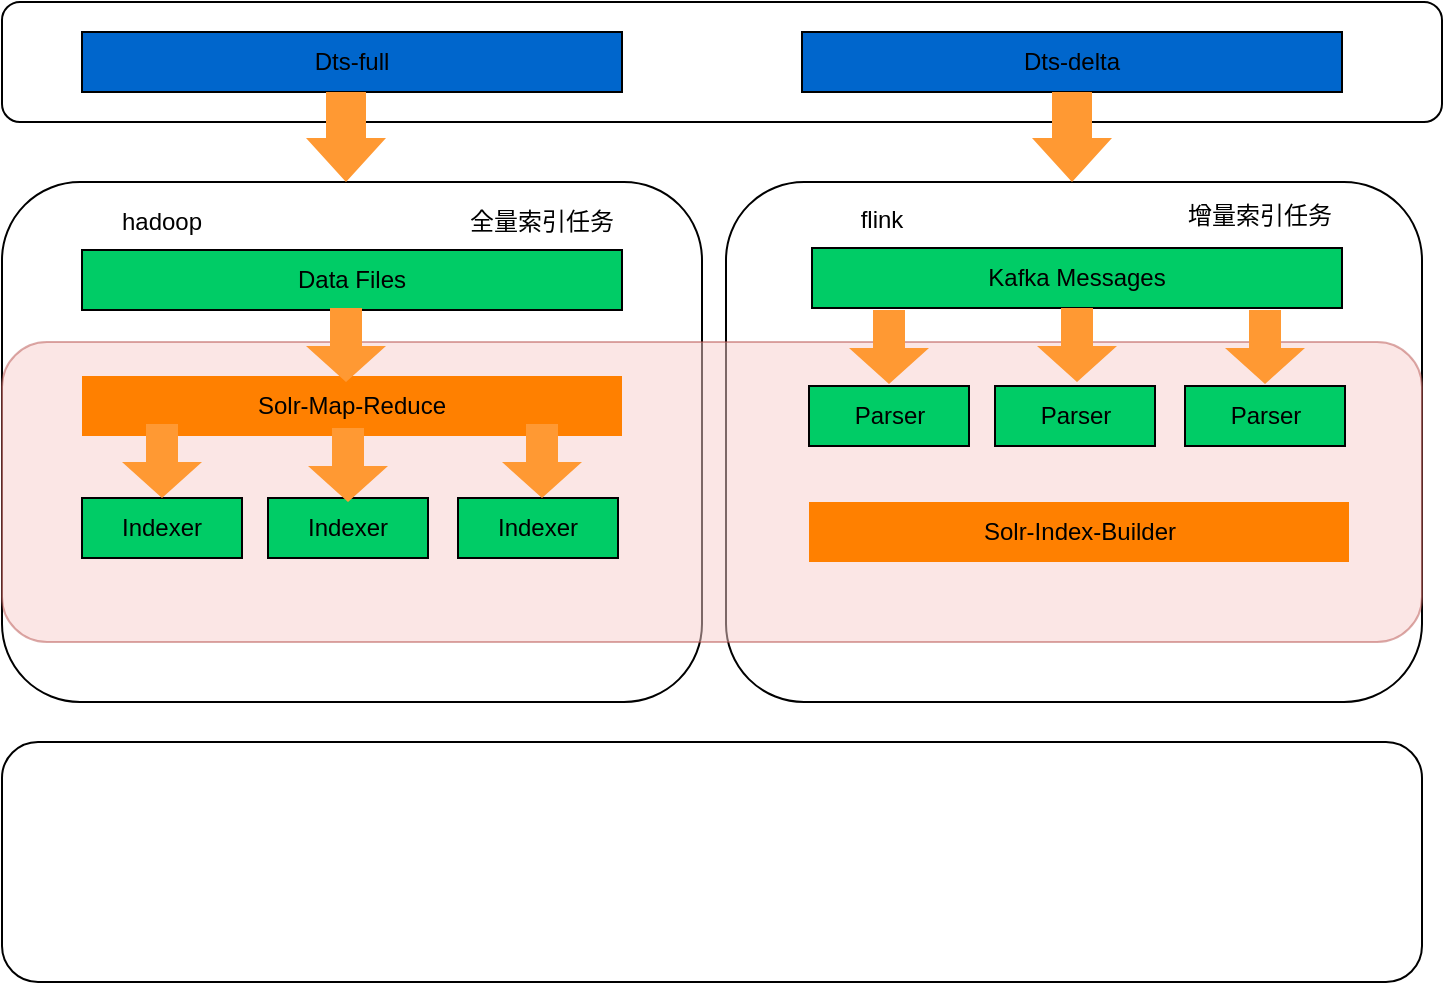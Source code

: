 <mxfile version="13.7.5" type="github">
  <diagram id="LUMRh5OlZpuZEt3NDZdp" name="Page-1">
    <mxGraphModel dx="1426" dy="803" grid="1" gridSize="10" guides="1" tooltips="1" connect="1" arrows="1" fold="1" page="1" pageScale="1" pageWidth="827" pageHeight="1169" math="0" shadow="0">
      <root>
        <mxCell id="0" />
        <mxCell id="1" parent="0" />
        <mxCell id="xKzn0QDxyfaIzEWa7lP7-2" value="" style="rounded=1;whiteSpace=wrap;html=1;" parent="1" vertex="1">
          <mxGeometry x="50" y="270" width="720" height="60" as="geometry" />
        </mxCell>
        <mxCell id="xKzn0QDxyfaIzEWa7lP7-3" value="Dts-full" style="rounded=0;whiteSpace=wrap;html=1;fillColor=#0066CC;" parent="1" vertex="1">
          <mxGeometry x="90" y="285" width="270" height="30" as="geometry" />
        </mxCell>
        <mxCell id="xKzn0QDxyfaIzEWa7lP7-4" value="Dts-delta" style="rounded=0;whiteSpace=wrap;html=1;fillColor=#0066CC;" parent="1" vertex="1">
          <mxGeometry x="450" y="285" width="270" height="30" as="geometry" />
        </mxCell>
        <mxCell id="xKzn0QDxyfaIzEWa7lP7-7" value="" style="rounded=1;whiteSpace=wrap;html=1;" parent="1" vertex="1">
          <mxGeometry x="50" y="360" width="350" height="260" as="geometry" />
        </mxCell>
        <mxCell id="xKzn0QDxyfaIzEWa7lP7-9" value="" style="rounded=1;whiteSpace=wrap;html=1;" parent="1" vertex="1">
          <mxGeometry x="50" y="640" width="710" height="120" as="geometry" />
        </mxCell>
        <mxCell id="xKzn0QDxyfaIzEWa7lP7-11" value="" style="html=1;shadow=0;dashed=0;align=center;verticalAlign=middle;shape=mxgraph.arrows2.arrow;dy=0.5;dx=22;direction=south;notch=0;fillColor=#FF9933;strokeColor=none;" parent="1" vertex="1">
          <mxGeometry x="202" y="315" width="40" height="45" as="geometry" />
        </mxCell>
        <mxCell id="xKzn0QDxyfaIzEWa7lP7-8" value="" style="rounded=1;whiteSpace=wrap;html=1;" parent="1" vertex="1">
          <mxGeometry x="412" y="360" width="348" height="260" as="geometry" />
        </mxCell>
        <mxCell id="xKzn0QDxyfaIzEWa7lP7-14" value="" style="rounded=1;whiteSpace=wrap;html=1;strokeColor=#b85450;fillColor=#f8cecc;opacity=50;" parent="1" vertex="1">
          <mxGeometry x="50" y="440" width="710" height="150" as="geometry" />
        </mxCell>
        <mxCell id="xKzn0QDxyfaIzEWa7lP7-16" value="Data Files" style="rounded=0;whiteSpace=wrap;html=1;fillColor=#00CC66;" parent="1" vertex="1">
          <mxGeometry x="90" y="394" width="270" height="30" as="geometry" />
        </mxCell>
        <mxCell id="xKzn0QDxyfaIzEWa7lP7-17" value="Kafka Messages" style="rounded=0;whiteSpace=wrap;html=1;fillColor=#00CC66;" parent="1" vertex="1">
          <mxGeometry x="455" y="393" width="265" height="30" as="geometry" />
        </mxCell>
        <mxCell id="f2b8wQUxbWhwlR0vjk2G-1" value="hadoop" style="rounded=0;whiteSpace=wrap;html=1;strokeColor=none;fillColor=#FFFFFF;" vertex="1" parent="1">
          <mxGeometry x="70" y="370" width="120" height="20" as="geometry" />
        </mxCell>
        <mxCell id="f2b8wQUxbWhwlR0vjk2G-2" value="全量索引任务&lt;span style=&quot;color: rgba(0 , 0 , 0 , 0) ; font-family: monospace ; font-size: 0px&quot;&gt;%3CmxGraphModel%3E%3Croot%3E%3CmxCell%20id%3D%220%22%2F%3E%3CmxCell%20id%3D%221%22%20parent%3D%220%22%2F%3E%3CmxCell%20id%3D%222%22%20value%3D%22hadoop%22%20style%3D%22rounded%3D0%3BwhiteSpace%3Dwrap%3Bhtml%3D1%3BfillColor%3D%2300CC66%3B%22%20vertex%3D%221%22%20parent%3D%221%22%3E%3CmxGeometry%20x%3D%2270%22%20y%3D%22370%22%20width%3D%22120%22%20height%3D%2220%22%20as%3D%22geometry%22%2F%3E%3C%2FmxCell%3E%3C%2Froot%3E%3C%2FmxGraphModel%3E&lt;/span&gt;" style="rounded=0;whiteSpace=wrap;html=1;fillColor=#FFFFFF;strokeColor=none;" vertex="1" parent="1">
          <mxGeometry x="260" y="370" width="120" height="20" as="geometry" />
        </mxCell>
        <mxCell id="f2b8wQUxbWhwlR0vjk2G-3" value="flink" style="rounded=0;whiteSpace=wrap;html=1;strokeColor=none;fillColor=#FFFFFF;" vertex="1" parent="1">
          <mxGeometry x="430" y="369" width="120" height="20" as="geometry" />
        </mxCell>
        <mxCell id="f2b8wQUxbWhwlR0vjk2G-4" value="增量索引任务" style="rounded=0;whiteSpace=wrap;html=1;strokeColor=none;fillColor=#FFFFFF;" vertex="1" parent="1">
          <mxGeometry x="619" y="367" width="120" height="20" as="geometry" />
        </mxCell>
        <mxCell id="f2b8wQUxbWhwlR0vjk2G-5" value="Solr-Map-Reduce" style="rounded=0;whiteSpace=wrap;html=1;fillColor=#FF8000;strokeColor=none;" vertex="1" parent="1">
          <mxGeometry x="90" y="457" width="270" height="30" as="geometry" />
        </mxCell>
        <mxCell id="f2b8wQUxbWhwlR0vjk2G-6" value="Indexer" style="rounded=0;whiteSpace=wrap;html=1;fillColor=#00CC66;" vertex="1" parent="1">
          <mxGeometry x="90" y="518" width="80" height="30" as="geometry" />
        </mxCell>
        <mxCell id="f2b8wQUxbWhwlR0vjk2G-7" value="Indexer" style="rounded=0;whiteSpace=wrap;html=1;fillColor=#00CC66;" vertex="1" parent="1">
          <mxGeometry x="183" y="518" width="80" height="30" as="geometry" />
        </mxCell>
        <mxCell id="f2b8wQUxbWhwlR0vjk2G-8" value="Indexer" style="rounded=0;whiteSpace=wrap;html=1;fillColor=#00CC66;" vertex="1" parent="1">
          <mxGeometry x="278" y="518" width="80" height="30" as="geometry" />
        </mxCell>
        <mxCell id="f2b8wQUxbWhwlR0vjk2G-13" value="Parser" style="rounded=0;whiteSpace=wrap;html=1;fillColor=#00CC66;" vertex="1" parent="1">
          <mxGeometry x="453.5" y="462" width="80" height="30" as="geometry" />
        </mxCell>
        <mxCell id="f2b8wQUxbWhwlR0vjk2G-14" value="Parser" style="rounded=0;whiteSpace=wrap;html=1;fillColor=#00CC66;" vertex="1" parent="1">
          <mxGeometry x="546.5" y="462" width="80" height="30" as="geometry" />
        </mxCell>
        <mxCell id="f2b8wQUxbWhwlR0vjk2G-15" value="Parser" style="rounded=0;whiteSpace=wrap;html=1;fillColor=#00CC66;" vertex="1" parent="1">
          <mxGeometry x="641.5" y="462" width="80" height="30" as="geometry" />
        </mxCell>
        <mxCell id="f2b8wQUxbWhwlR0vjk2G-16" value="Solr-Index-Builder" style="rounded=0;whiteSpace=wrap;html=1;fillColor=#FF8000;strokeColor=none;" vertex="1" parent="1">
          <mxGeometry x="453.5" y="520" width="270" height="30" as="geometry" />
        </mxCell>
        <mxCell id="f2b8wQUxbWhwlR0vjk2G-18" value="" style="html=1;shadow=0;dashed=0;align=center;verticalAlign=middle;shape=mxgraph.arrows2.arrow;dy=0.5;dx=22;direction=south;notch=0;fillColor=#FF9933;strokeColor=none;" vertex="1" parent="1">
          <mxGeometry x="565" y="315" width="40" height="45" as="geometry" />
        </mxCell>
        <mxCell id="f2b8wQUxbWhwlR0vjk2G-19" value="" style="html=1;shadow=0;dashed=0;align=center;verticalAlign=middle;shape=mxgraph.arrows2.arrow;dy=0.6;dx=18;direction=south;notch=0;fillColor=#FF9933;strokeColor=none;" vertex="1" parent="1">
          <mxGeometry x="202" y="423" width="40" height="37" as="geometry" />
        </mxCell>
        <mxCell id="f2b8wQUxbWhwlR0vjk2G-20" value="" style="html=1;shadow=0;dashed=0;align=center;verticalAlign=middle;shape=mxgraph.arrows2.arrow;dy=0.6;dx=18;direction=south;notch=0;fillColor=#FF9933;strokeColor=none;" vertex="1" parent="1">
          <mxGeometry x="567.5" y="423" width="40" height="37" as="geometry" />
        </mxCell>
        <mxCell id="f2b8wQUxbWhwlR0vjk2G-21" value="" style="html=1;shadow=0;dashed=0;align=center;verticalAlign=middle;shape=mxgraph.arrows2.arrow;dy=0.6;dx=18;direction=south;notch=0;fillColor=#FF9933;strokeColor=none;" vertex="1" parent="1">
          <mxGeometry x="473.5" y="424" width="40" height="37" as="geometry" />
        </mxCell>
        <mxCell id="f2b8wQUxbWhwlR0vjk2G-22" value="" style="html=1;shadow=0;dashed=0;align=center;verticalAlign=middle;shape=mxgraph.arrows2.arrow;dy=0.6;dx=18;direction=south;notch=0;fillColor=#FF9933;strokeColor=none;" vertex="1" parent="1">
          <mxGeometry x="661.5" y="424" width="40" height="37" as="geometry" />
        </mxCell>
        <mxCell id="f2b8wQUxbWhwlR0vjk2G-23" value="" style="html=1;shadow=0;dashed=0;align=center;verticalAlign=middle;shape=mxgraph.arrows2.arrow;dy=0.6;dx=18;direction=south;notch=0;fillColor=#FF9933;strokeColor=none;" vertex="1" parent="1">
          <mxGeometry x="110" y="481" width="40" height="37" as="geometry" />
        </mxCell>
        <mxCell id="f2b8wQUxbWhwlR0vjk2G-24" value="" style="html=1;shadow=0;dashed=0;align=center;verticalAlign=middle;shape=mxgraph.arrows2.arrow;dy=0.6;dx=18;direction=south;notch=0;fillColor=#FF9933;strokeColor=none;" vertex="1" parent="1">
          <mxGeometry x="203" y="483" width="40" height="37" as="geometry" />
        </mxCell>
        <mxCell id="f2b8wQUxbWhwlR0vjk2G-25" value="" style="html=1;shadow=0;dashed=0;align=center;verticalAlign=middle;shape=mxgraph.arrows2.arrow;dy=0.6;dx=18;direction=south;notch=0;fillColor=#FF9933;strokeColor=none;" vertex="1" parent="1">
          <mxGeometry x="300" y="481" width="40" height="37" as="geometry" />
        </mxCell>
      </root>
    </mxGraphModel>
  </diagram>
</mxfile>

